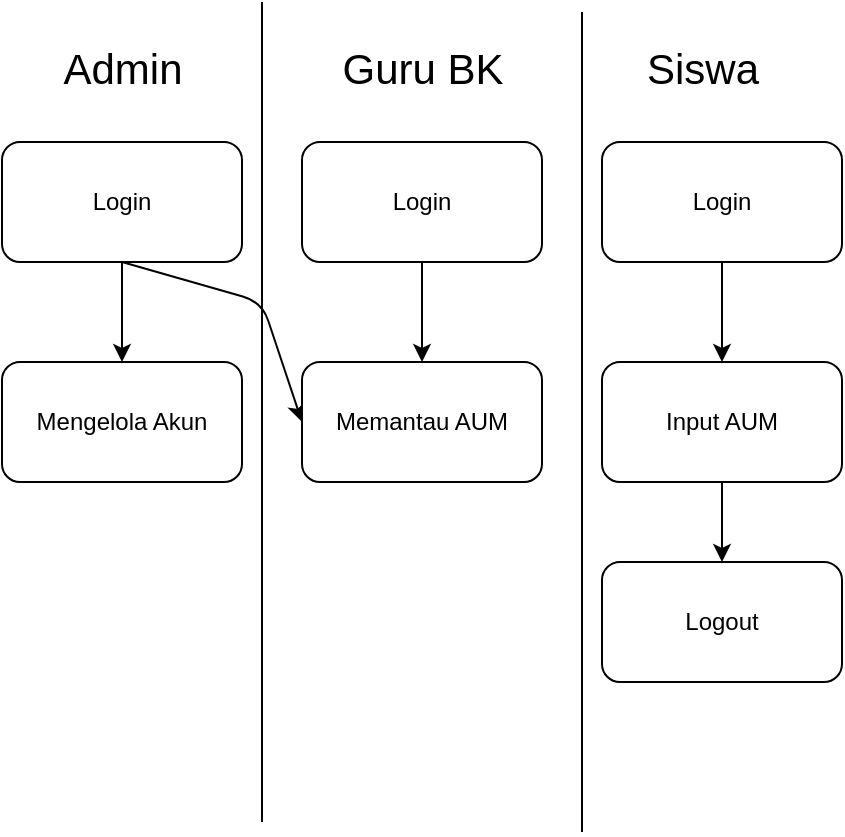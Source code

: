 <mxfile>
    <diagram id="2xCyfnjK6OyXY_35AHE1" name="Page-1">
        <mxGraphModel dx="671" dy="471" grid="1" gridSize="10" guides="1" tooltips="1" connect="1" arrows="1" fold="1" page="1" pageScale="1" pageWidth="1100" pageHeight="850" math="0" shadow="0">
            <root>
                <mxCell id="0"/>
                <mxCell id="1" parent="0"/>
                <mxCell id="2" value="Admin" style="text;html=1;align=center;verticalAlign=middle;resizable=0;points=[];autosize=1;strokeColor=none;fillColor=none;fontSize=21;" vertex="1" parent="1">
                    <mxGeometry x="30" y="103" width="80" height="40" as="geometry"/>
                </mxCell>
                <mxCell id="3" value="Guru BK" style="text;html=1;align=center;verticalAlign=middle;resizable=0;points=[];autosize=1;strokeColor=none;fillColor=none;fontSize=21;" vertex="1" parent="1">
                    <mxGeometry x="170" y="103" width="100" height="40" as="geometry"/>
                </mxCell>
                <mxCell id="4" value="Siswa" style="text;html=1;align=center;verticalAlign=middle;resizable=0;points=[];autosize=1;strokeColor=none;fillColor=none;fontSize=21;" vertex="1" parent="1">
                    <mxGeometry x="320" y="103" width="80" height="40" as="geometry"/>
                </mxCell>
                <mxCell id="14" style="edgeStyle=none;html=1;exitX=0.5;exitY=1;exitDx=0;exitDy=0;entryX=0.5;entryY=0;entryDx=0;entryDy=0;" edge="1" parent="1" source="8" target="9">
                    <mxGeometry relative="1" as="geometry"/>
                </mxCell>
                <mxCell id="17" style="edgeStyle=none;html=1;exitX=0.5;exitY=1;exitDx=0;exitDy=0;entryX=0;entryY=0.5;entryDx=0;entryDy=0;" edge="1" parent="1" source="8" target="12">
                    <mxGeometry relative="1" as="geometry">
                        <Array as="points">
                            <mxPoint x="140" y="240"/>
                        </Array>
                    </mxGeometry>
                </mxCell>
                <mxCell id="8" value="Login" style="rounded=1;whiteSpace=wrap;html=1;" vertex="1" parent="1">
                    <mxGeometry x="10" y="160" width="120" height="60" as="geometry"/>
                </mxCell>
                <mxCell id="9" value="Mengelola Akun" style="rounded=1;whiteSpace=wrap;html=1;" vertex="1" parent="1">
                    <mxGeometry x="10" y="270" width="120" height="60" as="geometry"/>
                </mxCell>
                <mxCell id="15" style="edgeStyle=none;html=1;exitX=0.5;exitY=1;exitDx=0;exitDy=0;entryX=0.5;entryY=0;entryDx=0;entryDy=0;" edge="1" parent="1" source="10" target="12">
                    <mxGeometry relative="1" as="geometry"/>
                </mxCell>
                <mxCell id="10" value="Login" style="rounded=1;whiteSpace=wrap;html=1;" vertex="1" parent="1">
                    <mxGeometry x="160" y="160" width="120" height="60" as="geometry"/>
                </mxCell>
                <mxCell id="16" style="edgeStyle=none;html=1;exitX=0.5;exitY=1;exitDx=0;exitDy=0;entryX=0.5;entryY=0;entryDx=0;entryDy=0;" edge="1" parent="1" source="11" target="13">
                    <mxGeometry relative="1" as="geometry"/>
                </mxCell>
                <mxCell id="11" value="Login" style="rounded=1;whiteSpace=wrap;html=1;" vertex="1" parent="1">
                    <mxGeometry x="310" y="160" width="120" height="60" as="geometry"/>
                </mxCell>
                <mxCell id="12" value="Memantau AUM" style="rounded=1;whiteSpace=wrap;html=1;" vertex="1" parent="1">
                    <mxGeometry x="160" y="270" width="120" height="60" as="geometry"/>
                </mxCell>
                <mxCell id="19" style="edgeStyle=none;html=1;exitX=0.5;exitY=1;exitDx=0;exitDy=0;" edge="1" parent="1" source="13" target="18">
                    <mxGeometry relative="1" as="geometry"/>
                </mxCell>
                <mxCell id="13" value="Input AUM" style="rounded=1;whiteSpace=wrap;html=1;" vertex="1" parent="1">
                    <mxGeometry x="310" y="270" width="120" height="60" as="geometry"/>
                </mxCell>
                <mxCell id="18" value="Logout" style="rounded=1;whiteSpace=wrap;html=1;" vertex="1" parent="1">
                    <mxGeometry x="310" y="370" width="120" height="60" as="geometry"/>
                </mxCell>
                <mxCell id="20" value="" style="endArrow=none;html=1;" edge="1" parent="1">
                    <mxGeometry width="50" height="50" relative="1" as="geometry">
                        <mxPoint x="140" y="500" as="sourcePoint"/>
                        <mxPoint x="140" y="90" as="targetPoint"/>
                    </mxGeometry>
                </mxCell>
                <mxCell id="21" value="" style="endArrow=none;html=1;" edge="1" parent="1">
                    <mxGeometry width="50" height="50" relative="1" as="geometry">
                        <mxPoint x="300" y="505" as="sourcePoint"/>
                        <mxPoint x="300" y="95" as="targetPoint"/>
                    </mxGeometry>
                </mxCell>
            </root>
        </mxGraphModel>
    </diagram>
</mxfile>